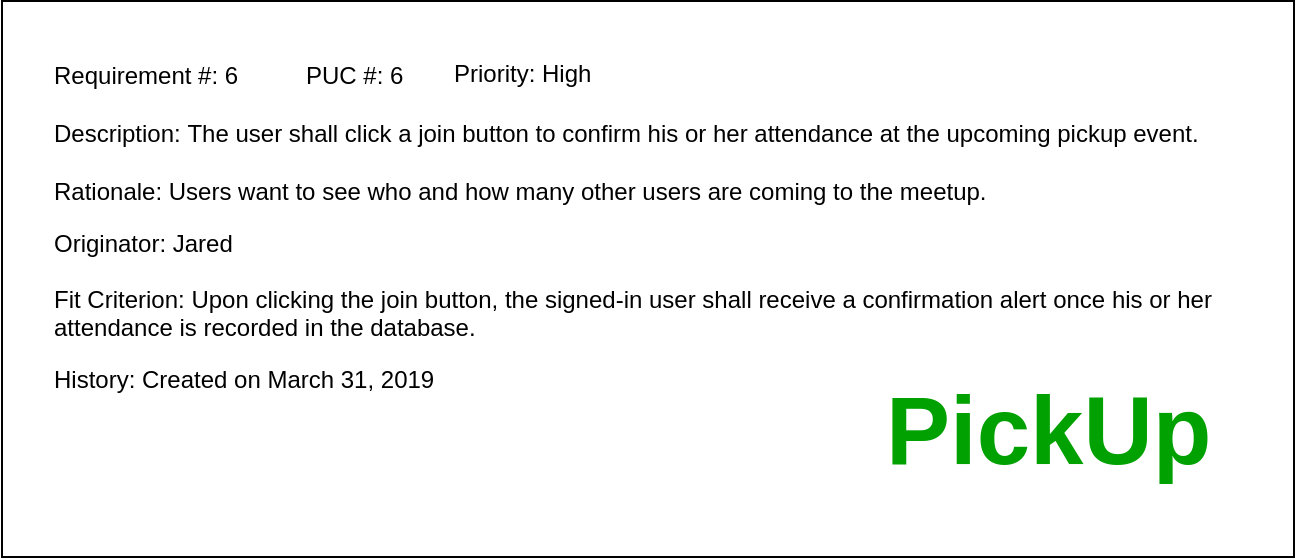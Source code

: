 <mxfile version="10.5.9" type="github"><diagram id="uC1Ptqo5oLslepvcjeOC" name="Page-1"><mxGraphModel dx="871" dy="563" grid="1" gridSize="10" guides="1" tooltips="1" connect="1" arrows="1" fold="1" page="1" pageScale="1" pageWidth="850" pageHeight="1100" math="0" shadow="0"><root><mxCell id="0"/><mxCell id="1" parent="0"/><mxCell id="fGAX1Yo7bRKSHulET3Kv-3" value="" style="whiteSpace=wrap;html=1;" vertex="1" parent="1"><mxGeometry x="220" y="93.5" width="646" height="278" as="geometry"/></mxCell><mxCell id="fGAX1Yo7bRKSHulET3Kv-1" value="Requirement #: 6" style="text;html=1;resizable=0;points=[];autosize=1;align=left;verticalAlign=top;spacingTop=-4;" vertex="1" parent="1"><mxGeometry x="244" y="121" width="110" height="20" as="geometry"/></mxCell><mxCell id="fGAX1Yo7bRKSHulET3Kv-2" value="PUC #: 6" style="text;html=1;resizable=0;points=[];autosize=1;align=left;verticalAlign=top;spacingTop=-4;" vertex="1" parent="1"><mxGeometry x="370" y="121" width="60" height="20" as="geometry"/></mxCell><mxCell id="fGAX1Yo7bRKSHulET3Kv-4" value="Description:&amp;nbsp;&lt;span&gt;The user shall click a join button to confirm his or her attendance at the upcoming pickup event.&lt;/span&gt;" style="text;html=1;resizable=0;points=[];autosize=1;align=left;verticalAlign=top;spacingTop=-4;" vertex="1" parent="1"><mxGeometry x="244" y="150" width="590" height="20" as="geometry"/></mxCell><mxCell id="fGAX1Yo7bRKSHulET3Kv-5" value="Rationale:&amp;nbsp;&lt;span&gt;Users want to see who and how many other users are coming to the meetup.&lt;/span&gt;" style="text;html=1;resizable=0;points=[];autosize=1;align=left;verticalAlign=top;spacingTop=-4;" vertex="1" parent="1"><mxGeometry x="244" y="179" width="480" height="20" as="geometry"/></mxCell><mxCell id="fGAX1Yo7bRKSHulET3Kv-6" value="Originator: Jared" style="text;html=1;resizable=0;points=[];autosize=1;align=left;verticalAlign=top;spacingTop=-4;" vertex="1" parent="1"><mxGeometry x="244" y="205" width="100" height="20" as="geometry"/></mxCell><mxCell id="fGAX1Yo7bRKSHulET3Kv-7" value="Fit Criterion:&amp;nbsp;&lt;span&gt;Upon clicking the join button, the signed-in user shall receive a confirmation alert once his or her&lt;br&gt;attendance is recorded in the database.&lt;/span&gt;&lt;br&gt;&lt;br&gt;" style="text;html=1;resizable=0;points=[];autosize=1;align=left;verticalAlign=top;spacingTop=-4;" vertex="1" parent="1"><mxGeometry x="244" y="232.5" width="590" height="40" as="geometry"/></mxCell><mxCell id="fGAX1Yo7bRKSHulET3Kv-8" value="History: Created on March 31, 2019" style="text;html=1;resizable=0;points=[];autosize=1;align=left;verticalAlign=top;spacingTop=-4;" vertex="1" parent="1"><mxGeometry x="244" y="272.5" width="210" height="20" as="geometry"/></mxCell><mxCell id="fGAX1Yo7bRKSHulET3Kv-9" value="&lt;font style=&quot;font-size: 48px&quot; color=&quot;#00a100&quot;&gt;&lt;b&gt;PickUp&lt;/b&gt;&lt;/font&gt;" style="text;html=1;" vertex="1" parent="1"><mxGeometry x="660" y="272.5" width="160" height="70" as="geometry"/></mxCell><mxCell id="fGAX1Yo7bRKSHulET3Kv-10" value="Priority: High" style="text;html=1;resizable=0;points=[];autosize=1;align=left;verticalAlign=top;spacingTop=-4;" vertex="1" parent="1"><mxGeometry x="444" y="120" width="80" height="20" as="geometry"/></mxCell></root></mxGraphModel></diagram></mxfile>